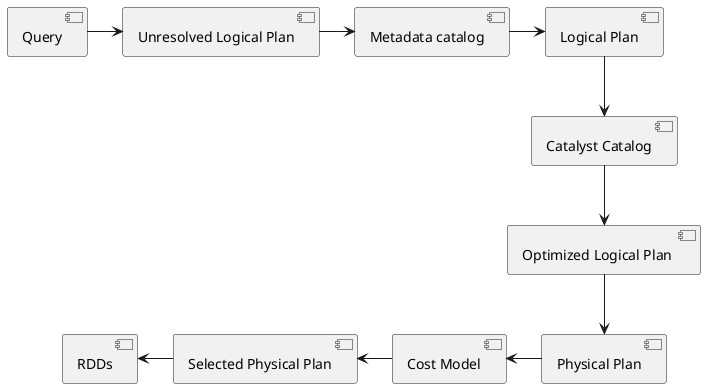 @startuml "spark-flow"

[Query]
[Unresolved Logical Plan] as unresolvedLogicalPlan
[Metadata catalog] as mCatalog
[Logical Plan] as logicalPlan

[Catalyst Catalog] as cCatalog
[Optimized Logical Plan ] as optimizedLogicalPlan
[Physical Plan] as physicalPlan
[Cost Model] as costModel
[Selected Physical Plan] as selectedPhysicalPlan
[RDDs]

Query -r-> unresolvedLogicalPlan

unresolvedLogicalPlan -r-> mCatalog

mCatalog -r-> logicalPlan

logicalPlan -d-> cCatalog

cCatalog -d-> optimizedLogicalPlan

optimizedLogicalPlan -d-> physicalPlan

physicalPlan -l-> costModel

costModel -l-> selectedPhysicalPlan

selectedPhysicalPlan -l-> [RDDs]

@enduml